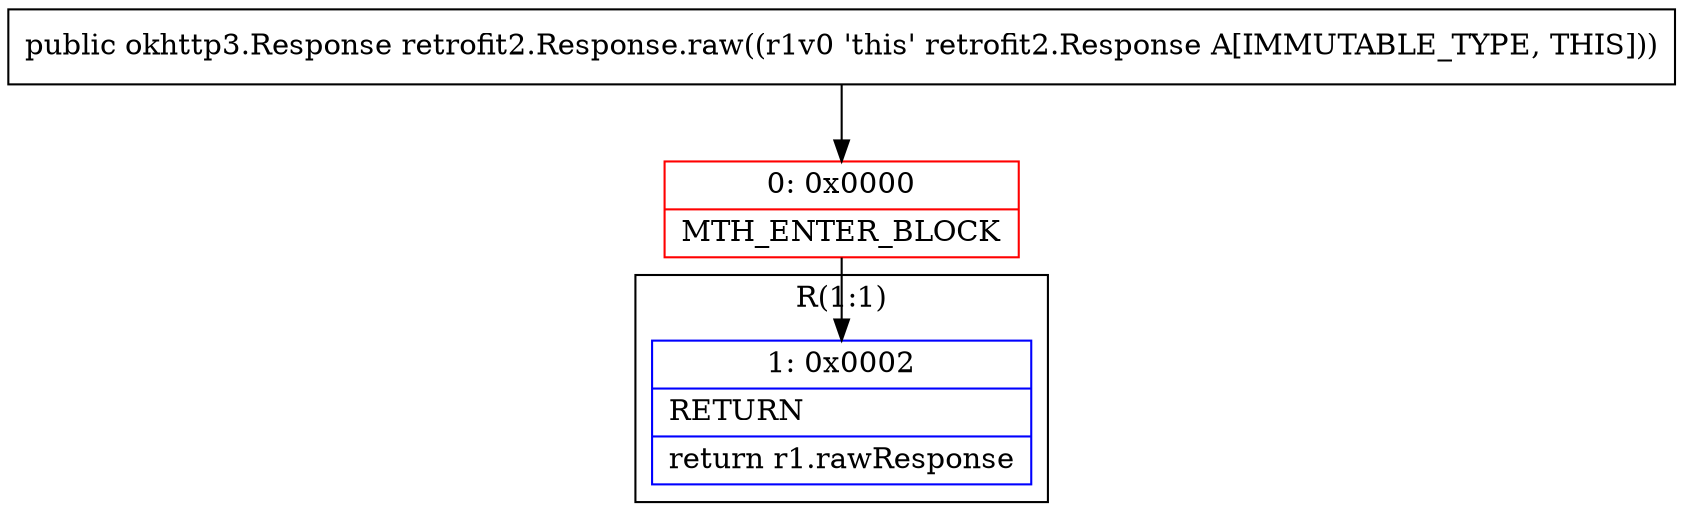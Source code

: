 digraph "CFG forretrofit2.Response.raw()Lokhttp3\/Response;" {
subgraph cluster_Region_1684578641 {
label = "R(1:1)";
node [shape=record,color=blue];
Node_1 [shape=record,label="{1\:\ 0x0002|RETURN\l|return r1.rawResponse\l}"];
}
Node_0 [shape=record,color=red,label="{0\:\ 0x0000|MTH_ENTER_BLOCK\l}"];
MethodNode[shape=record,label="{public okhttp3.Response retrofit2.Response.raw((r1v0 'this' retrofit2.Response A[IMMUTABLE_TYPE, THIS])) }"];
MethodNode -> Node_0;
Node_0 -> Node_1;
}

